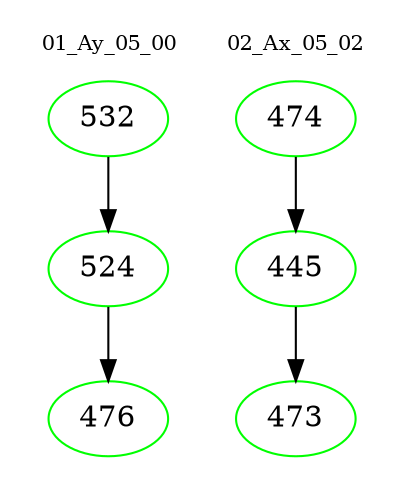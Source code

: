 digraph{
subgraph cluster_0 {
color = white
label = "01_Ay_05_00";
fontsize=10;
T0_532 [label="532", color="green"]
T0_532 -> T0_524 [color="black"]
T0_524 [label="524", color="green"]
T0_524 -> T0_476 [color="black"]
T0_476 [label="476", color="green"]
}
subgraph cluster_1 {
color = white
label = "02_Ax_05_02";
fontsize=10;
T1_474 [label="474", color="green"]
T1_474 -> T1_445 [color="black"]
T1_445 [label="445", color="green"]
T1_445 -> T1_473 [color="black"]
T1_473 [label="473", color="green"]
}
}
